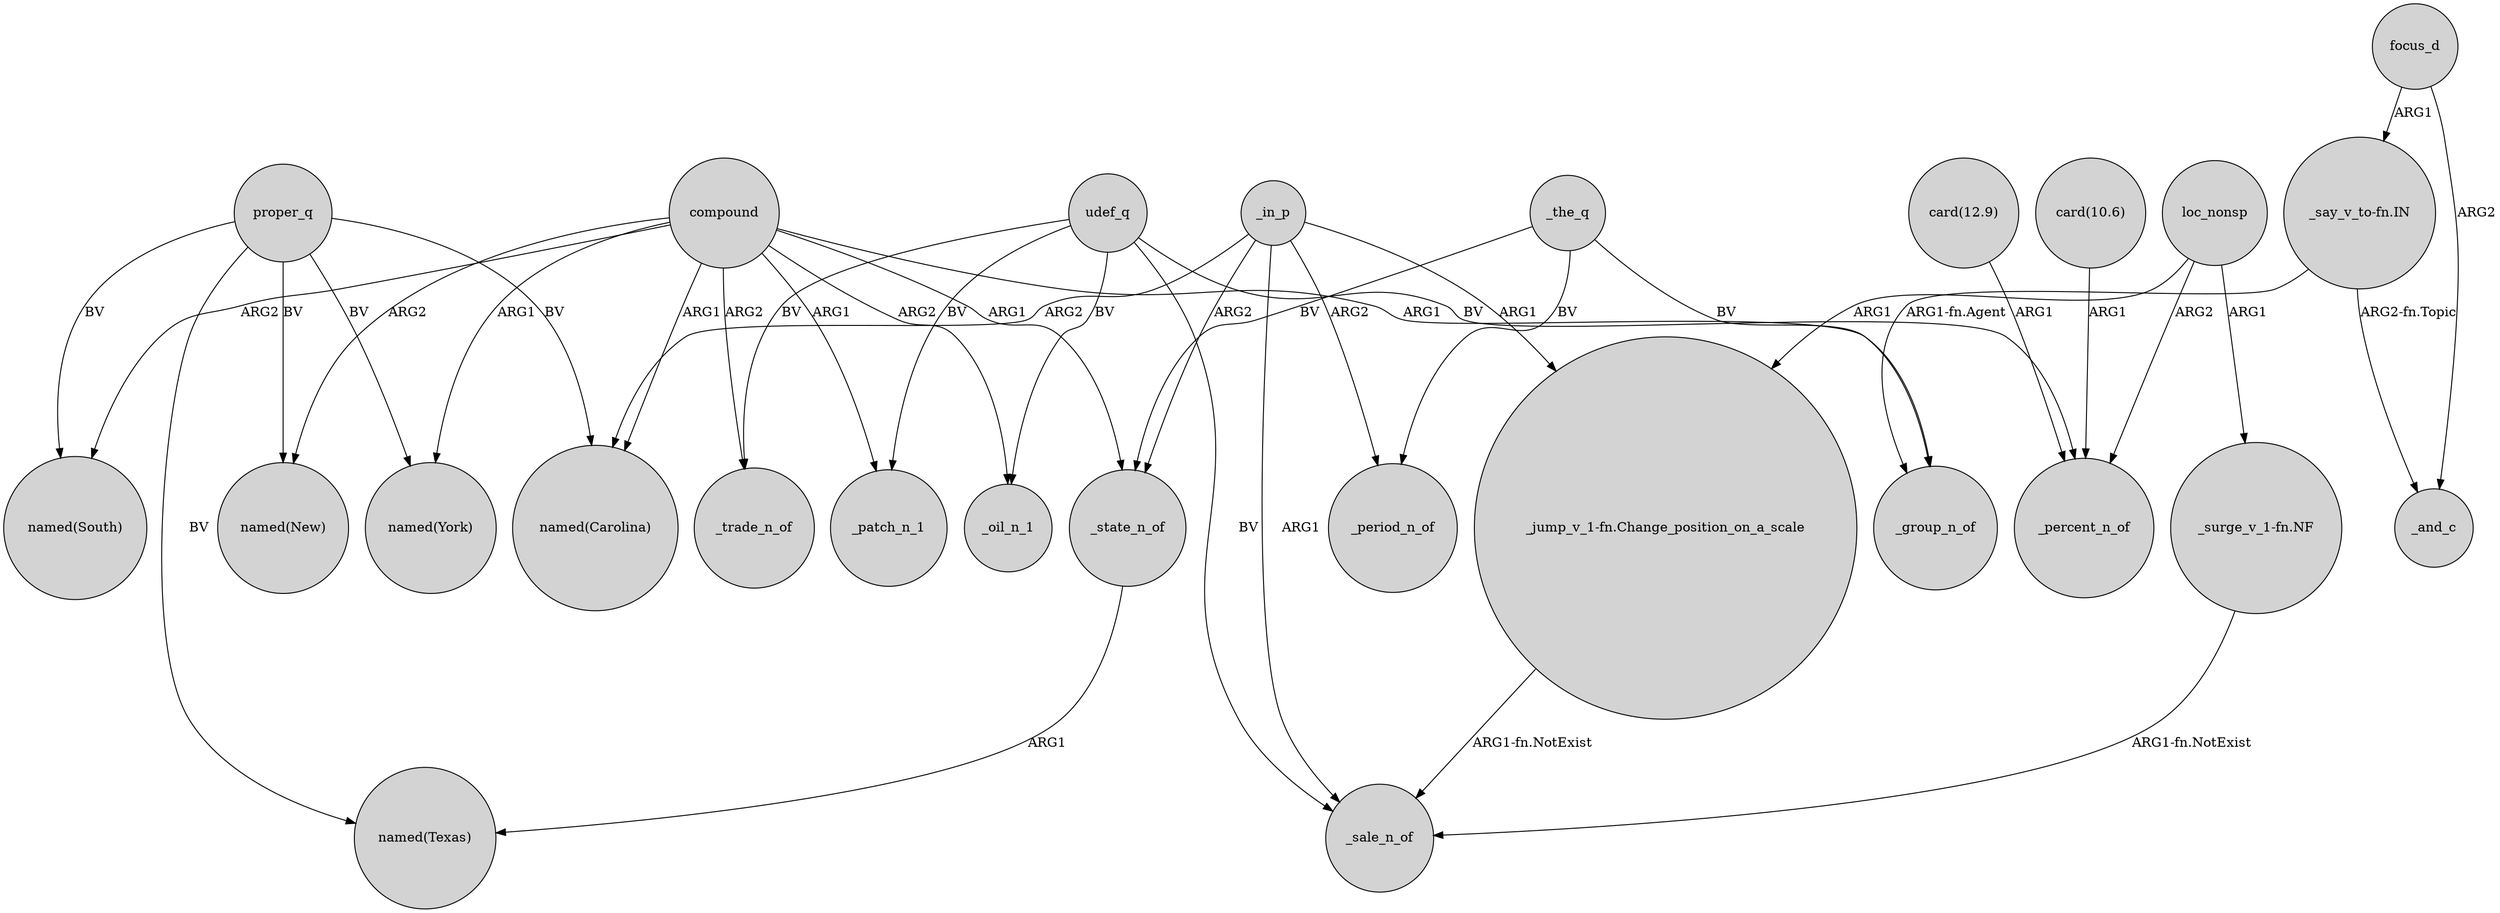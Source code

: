 digraph {
	node [shape=circle style=filled]
	"_say_v_to-fn.IN" -> _group_n_of [label="ARG1-fn.Agent"]
	compound -> "named(South)" [label=ARG2]
	udef_q -> _trade_n_of [label=BV]
	_state_n_of -> "named(Texas)" [label=ARG1]
	"card(12.9)" -> _percent_n_of [label=ARG1]
	compound -> "named(New)" [label=ARG2]
	udef_q -> _patch_n_1 [label=BV]
	"_jump_v_1-fn.Change_position_on_a_scale" -> _sale_n_of [label="ARG1-fn.NotExist"]
	proper_q -> "named(New)" [label=BV]
	"card(10.6)" -> _percent_n_of [label=ARG1]
	_in_p -> _state_n_of [label=ARG2]
	_the_q -> _state_n_of [label=BV]
	_the_q -> _group_n_of [label=BV]
	focus_d -> _and_c [label=ARG2]
	loc_nonsp -> "_surge_v_1-fn.NF" [label=ARG1]
	proper_q -> "named(Texas)" [label=BV]
	compound -> _oil_n_1 [label=ARG2]
	_the_q -> _period_n_of [label=BV]
	_in_p -> "named(Carolina)" [label=ARG2]
	compound -> "named(York)" [label=ARG1]
	loc_nonsp -> _percent_n_of [label=ARG2]
	compound -> _trade_n_of [label=ARG2]
	_in_p -> _period_n_of [label=ARG2]
	"_say_v_to-fn.IN" -> _and_c [label="ARG2-fn.Topic"]
	compound -> "named(Carolina)" [label=ARG1]
	compound -> _state_n_of [label=ARG1]
	udef_q -> _oil_n_1 [label=BV]
	udef_q -> _sale_n_of [label=BV]
	_in_p -> "_jump_v_1-fn.Change_position_on_a_scale" [label=ARG1]
	_in_p -> _sale_n_of [label=ARG1]
	udef_q -> _percent_n_of [label=BV]
	compound -> _patch_n_1 [label=ARG1]
	proper_q -> "named(Carolina)" [label=BV]
	proper_q -> "named(York)" [label=BV]
	proper_q -> "named(South)" [label=BV]
	compound -> _group_n_of [label=ARG1]
	focus_d -> "_say_v_to-fn.IN" [label=ARG1]
	loc_nonsp -> "_jump_v_1-fn.Change_position_on_a_scale" [label=ARG1]
	"_surge_v_1-fn.NF" -> _sale_n_of [label="ARG1-fn.NotExist"]
}
